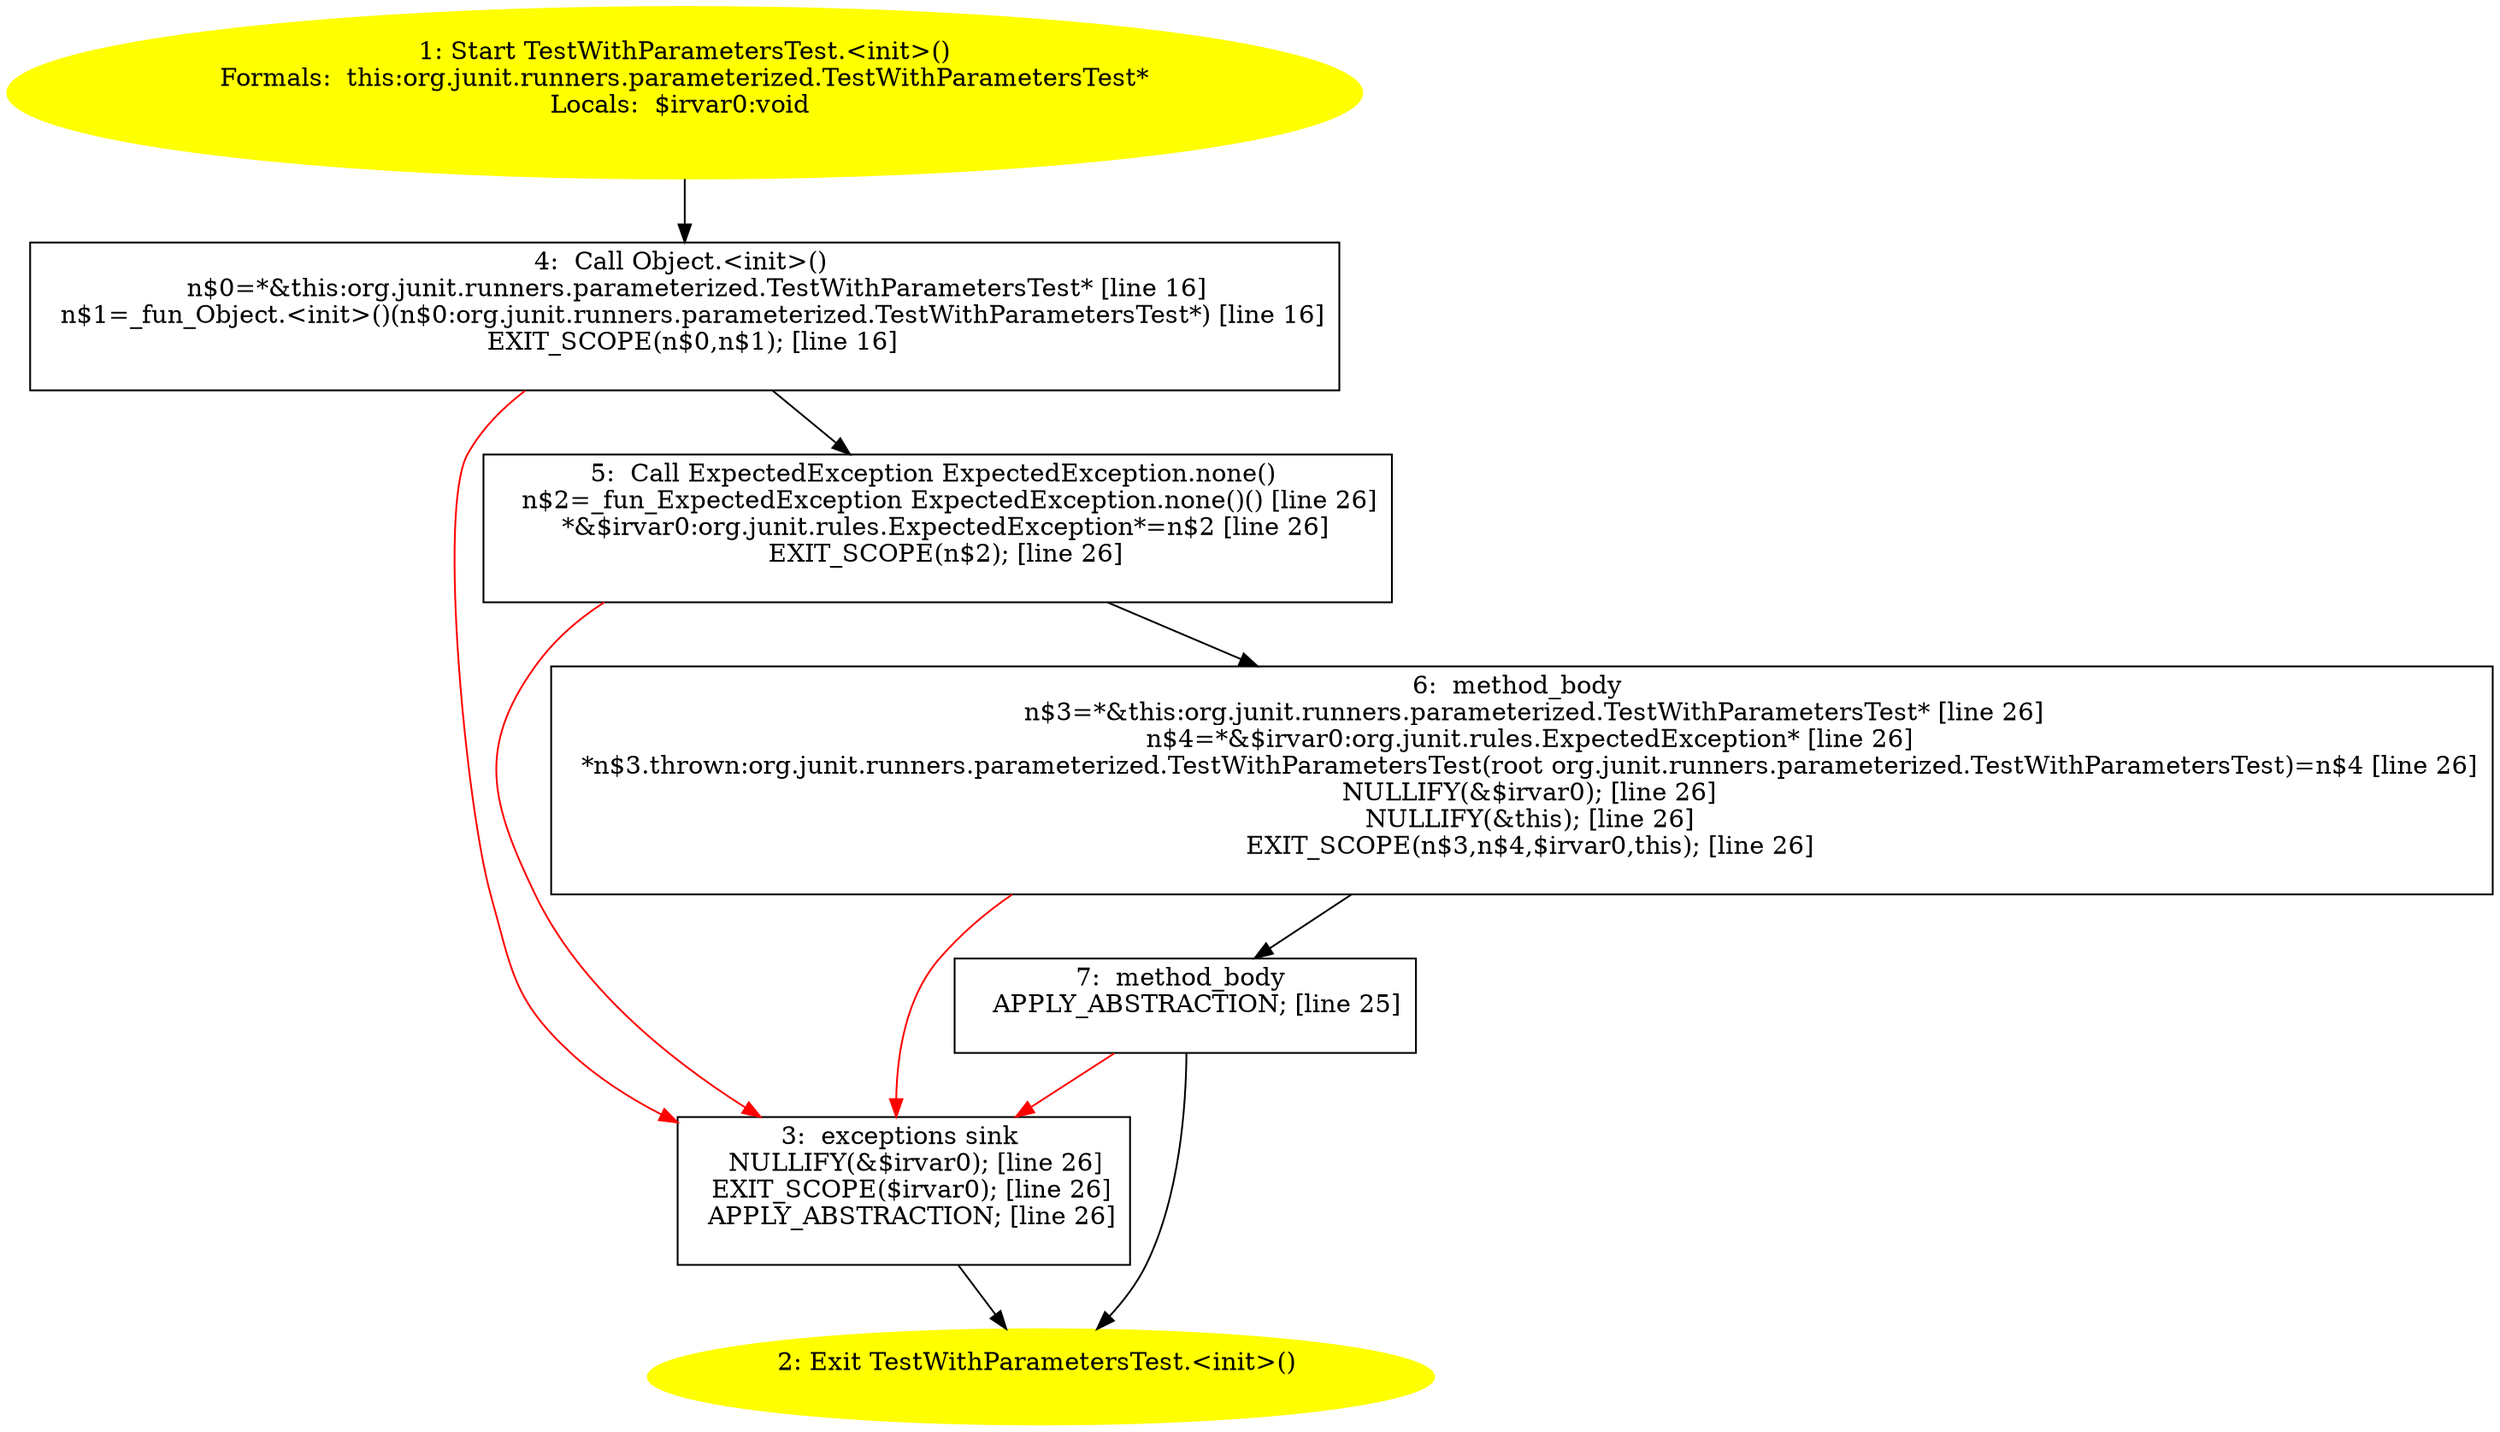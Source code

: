 /* @generated */
digraph cfg {
"org.junit.runners.parameterized.TestWithParametersTest.<init>().240b8ce20bb97c782423640de271054c_1" [label="1: Start TestWithParametersTest.<init>()\nFormals:  this:org.junit.runners.parameterized.TestWithParametersTest*\nLocals:  $irvar0:void \n  " color=yellow style=filled]
	

	 "org.junit.runners.parameterized.TestWithParametersTest.<init>().240b8ce20bb97c782423640de271054c_1" -> "org.junit.runners.parameterized.TestWithParametersTest.<init>().240b8ce20bb97c782423640de271054c_4" ;
"org.junit.runners.parameterized.TestWithParametersTest.<init>().240b8ce20bb97c782423640de271054c_2" [label="2: Exit TestWithParametersTest.<init>() \n  " color=yellow style=filled]
	

"org.junit.runners.parameterized.TestWithParametersTest.<init>().240b8ce20bb97c782423640de271054c_3" [label="3:  exceptions sink \n   NULLIFY(&$irvar0); [line 26]\n  EXIT_SCOPE($irvar0); [line 26]\n  APPLY_ABSTRACTION; [line 26]\n " shape="box"]
	

	 "org.junit.runners.parameterized.TestWithParametersTest.<init>().240b8ce20bb97c782423640de271054c_3" -> "org.junit.runners.parameterized.TestWithParametersTest.<init>().240b8ce20bb97c782423640de271054c_2" ;
"org.junit.runners.parameterized.TestWithParametersTest.<init>().240b8ce20bb97c782423640de271054c_4" [label="4:  Call Object.<init>() \n   n$0=*&this:org.junit.runners.parameterized.TestWithParametersTest* [line 16]\n  n$1=_fun_Object.<init>()(n$0:org.junit.runners.parameterized.TestWithParametersTest*) [line 16]\n  EXIT_SCOPE(n$0,n$1); [line 16]\n " shape="box"]
	

	 "org.junit.runners.parameterized.TestWithParametersTest.<init>().240b8ce20bb97c782423640de271054c_4" -> "org.junit.runners.parameterized.TestWithParametersTest.<init>().240b8ce20bb97c782423640de271054c_5" ;
	 "org.junit.runners.parameterized.TestWithParametersTest.<init>().240b8ce20bb97c782423640de271054c_4" -> "org.junit.runners.parameterized.TestWithParametersTest.<init>().240b8ce20bb97c782423640de271054c_3" [color="red" ];
"org.junit.runners.parameterized.TestWithParametersTest.<init>().240b8ce20bb97c782423640de271054c_5" [label="5:  Call ExpectedException ExpectedException.none() \n   n$2=_fun_ExpectedException ExpectedException.none()() [line 26]\n  *&$irvar0:org.junit.rules.ExpectedException*=n$2 [line 26]\n  EXIT_SCOPE(n$2); [line 26]\n " shape="box"]
	

	 "org.junit.runners.parameterized.TestWithParametersTest.<init>().240b8ce20bb97c782423640de271054c_5" -> "org.junit.runners.parameterized.TestWithParametersTest.<init>().240b8ce20bb97c782423640de271054c_6" ;
	 "org.junit.runners.parameterized.TestWithParametersTest.<init>().240b8ce20bb97c782423640de271054c_5" -> "org.junit.runners.parameterized.TestWithParametersTest.<init>().240b8ce20bb97c782423640de271054c_3" [color="red" ];
"org.junit.runners.parameterized.TestWithParametersTest.<init>().240b8ce20bb97c782423640de271054c_6" [label="6:  method_body \n   n$3=*&this:org.junit.runners.parameterized.TestWithParametersTest* [line 26]\n  n$4=*&$irvar0:org.junit.rules.ExpectedException* [line 26]\n  *n$3.thrown:org.junit.runners.parameterized.TestWithParametersTest(root org.junit.runners.parameterized.TestWithParametersTest)=n$4 [line 26]\n  NULLIFY(&$irvar0); [line 26]\n  NULLIFY(&this); [line 26]\n  EXIT_SCOPE(n$3,n$4,$irvar0,this); [line 26]\n " shape="box"]
	

	 "org.junit.runners.parameterized.TestWithParametersTest.<init>().240b8ce20bb97c782423640de271054c_6" -> "org.junit.runners.parameterized.TestWithParametersTest.<init>().240b8ce20bb97c782423640de271054c_7" ;
	 "org.junit.runners.parameterized.TestWithParametersTest.<init>().240b8ce20bb97c782423640de271054c_6" -> "org.junit.runners.parameterized.TestWithParametersTest.<init>().240b8ce20bb97c782423640de271054c_3" [color="red" ];
"org.junit.runners.parameterized.TestWithParametersTest.<init>().240b8ce20bb97c782423640de271054c_7" [label="7:  method_body \n   APPLY_ABSTRACTION; [line 25]\n " shape="box"]
	

	 "org.junit.runners.parameterized.TestWithParametersTest.<init>().240b8ce20bb97c782423640de271054c_7" -> "org.junit.runners.parameterized.TestWithParametersTest.<init>().240b8ce20bb97c782423640de271054c_2" ;
	 "org.junit.runners.parameterized.TestWithParametersTest.<init>().240b8ce20bb97c782423640de271054c_7" -> "org.junit.runners.parameterized.TestWithParametersTest.<init>().240b8ce20bb97c782423640de271054c_3" [color="red" ];
}
